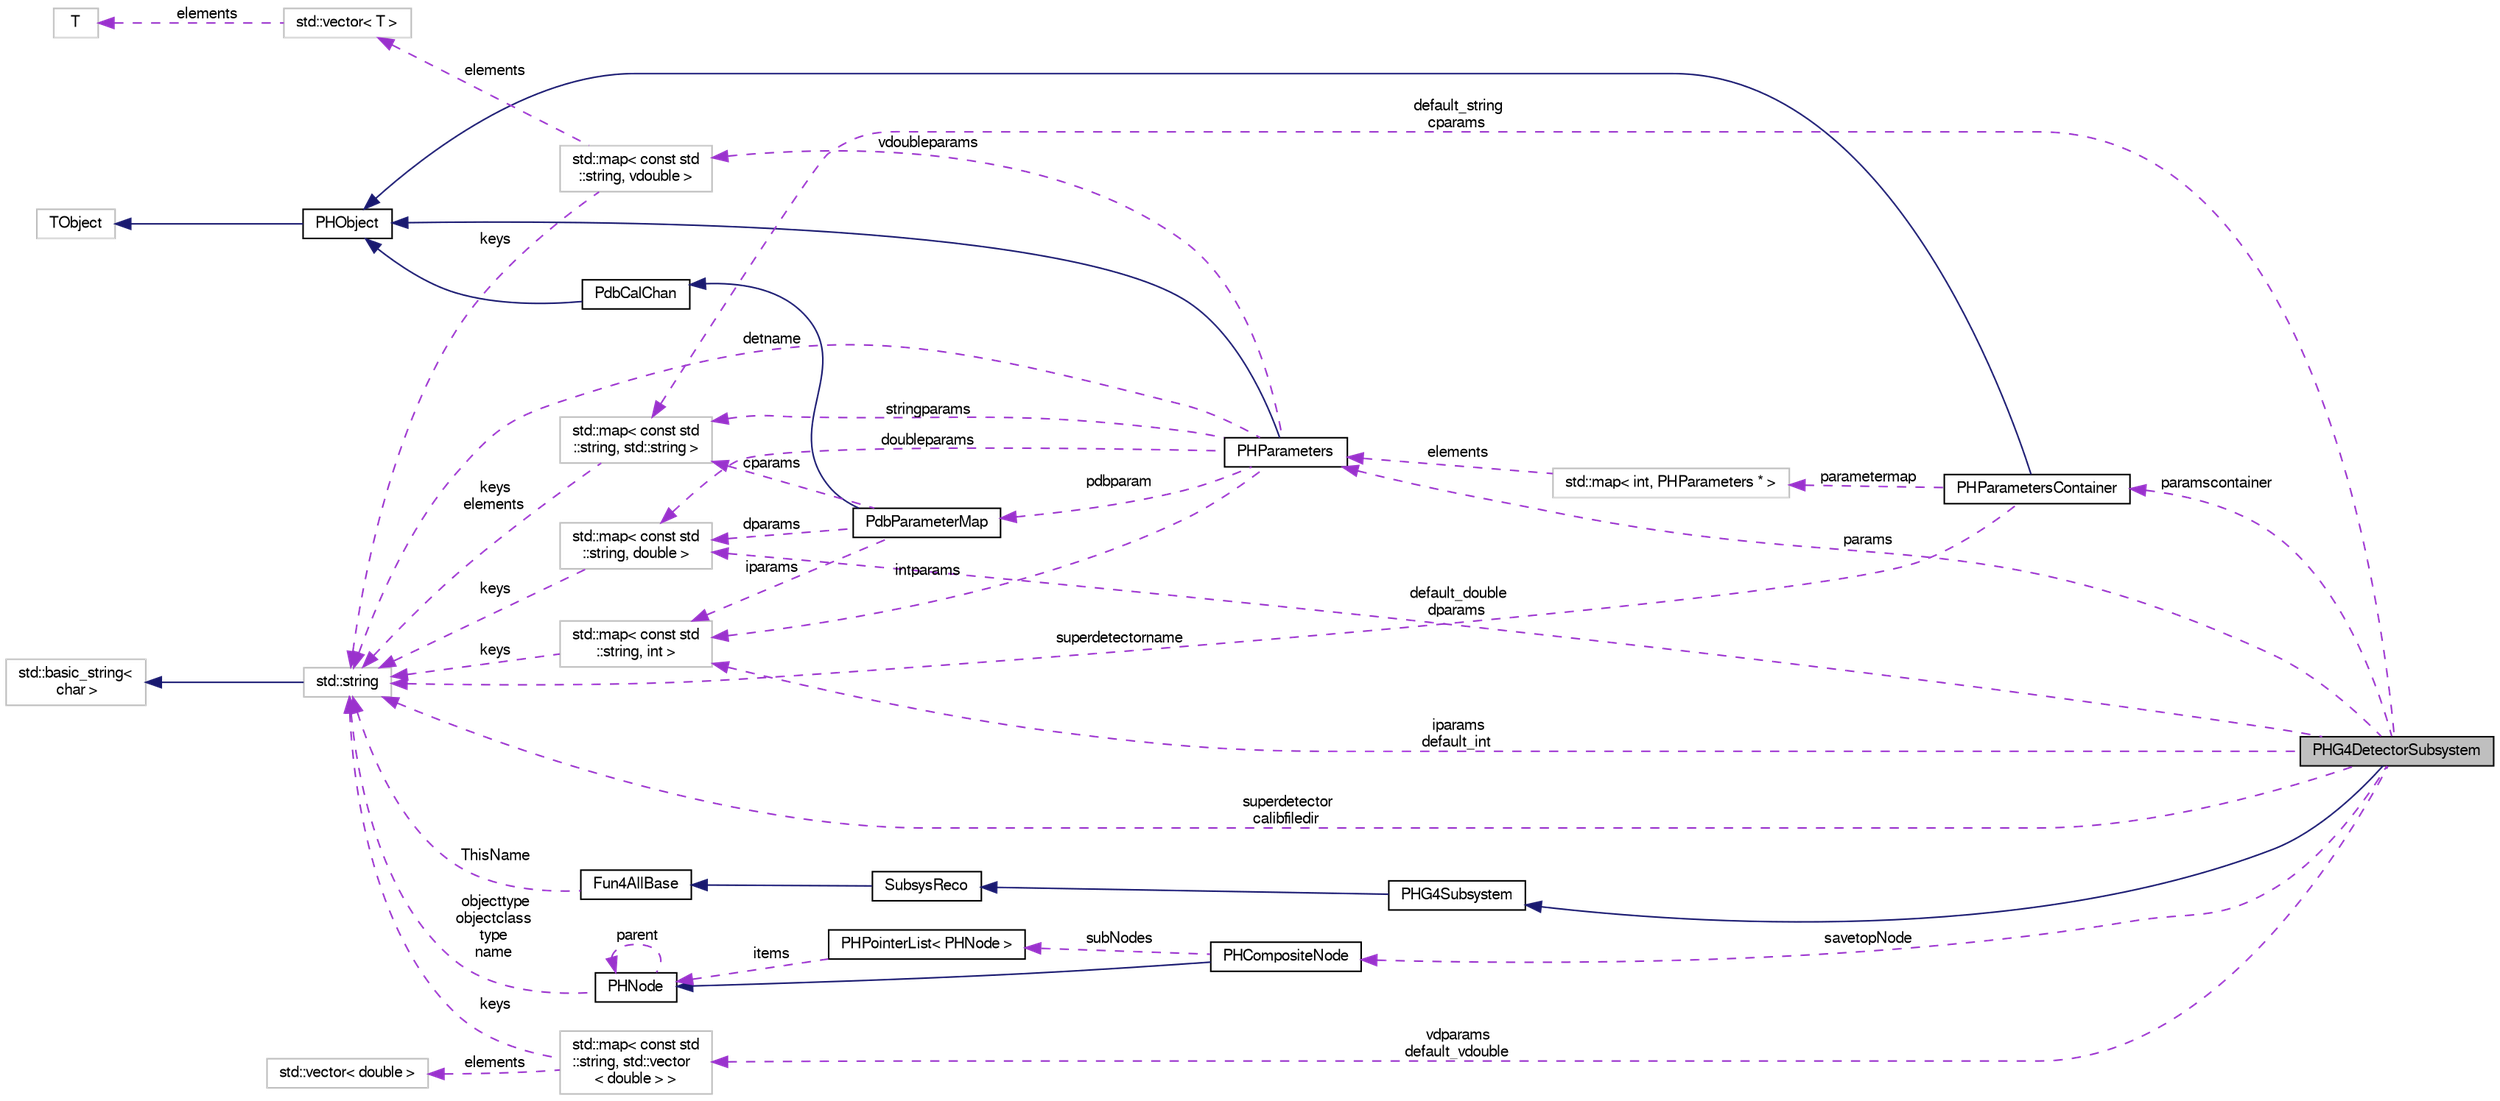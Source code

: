 digraph "PHG4DetectorSubsystem"
{
  bgcolor="transparent";
  edge [fontname="FreeSans",fontsize="10",labelfontname="FreeSans",labelfontsize="10"];
  node [fontname="FreeSans",fontsize="10",shape=record];
  rankdir="LR";
  Node1 [label="PHG4DetectorSubsystem",height=0.2,width=0.4,color="black", fillcolor="grey75", style="filled" fontcolor="black"];
  Node2 -> Node1 [dir="back",color="midnightblue",fontsize="10",style="solid",fontname="FreeSans"];
  Node2 [label="PHG4Subsystem",height=0.2,width=0.4,color="black",URL="$db/df7/classPHG4Subsystem.html"];
  Node3 -> Node2 [dir="back",color="midnightblue",fontsize="10",style="solid",fontname="FreeSans"];
  Node3 [label="SubsysReco",height=0.2,width=0.4,color="black",URL="$d0/d32/classSubsysReco.html"];
  Node4 -> Node3 [dir="back",color="midnightblue",fontsize="10",style="solid",fontname="FreeSans"];
  Node4 [label="Fun4AllBase",height=0.2,width=0.4,color="black",URL="$d5/dec/classFun4AllBase.html"];
  Node5 -> Node4 [dir="back",color="darkorchid3",fontsize="10",style="dashed",label=" ThisName" ,fontname="FreeSans"];
  Node5 [label="std::string",height=0.2,width=0.4,color="grey75",tooltip="STL class. "];
  Node6 -> Node5 [dir="back",color="midnightblue",fontsize="10",style="solid",fontname="FreeSans"];
  Node6 [label="std::basic_string\<\l char \>",height=0.2,width=0.4,color="grey75",tooltip="STL class. "];
  Node7 -> Node1 [dir="back",color="darkorchid3",fontsize="10",style="dashed",label=" default_double\ndparams" ,fontname="FreeSans"];
  Node7 [label="std::map\< const std\l::string, double \>",height=0.2,width=0.4,color="grey75"];
  Node5 -> Node7 [dir="back",color="darkorchid3",fontsize="10",style="dashed",label=" keys" ,fontname="FreeSans"];
  Node8 -> Node1 [dir="back",color="darkorchid3",fontsize="10",style="dashed",label=" iparams\ndefault_int" ,fontname="FreeSans"];
  Node8 [label="std::map\< const std\l::string, int \>",height=0.2,width=0.4,color="grey75"];
  Node5 -> Node8 [dir="back",color="darkorchid3",fontsize="10",style="dashed",label=" keys" ,fontname="FreeSans"];
  Node9 -> Node1 [dir="back",color="darkorchid3",fontsize="10",style="dashed",label=" params" ,fontname="FreeSans"];
  Node9 [label="PHParameters",height=0.2,width=0.4,color="black",URL="$dd/dae/classPHParameters.html"];
  Node10 -> Node9 [dir="back",color="midnightblue",fontsize="10",style="solid",fontname="FreeSans"];
  Node10 [label="PHObject",height=0.2,width=0.4,color="black",URL="$d9/d24/classPHObject.html"];
  Node11 -> Node10 [dir="back",color="midnightblue",fontsize="10",style="solid",fontname="FreeSans"];
  Node11 [label="TObject",height=0.2,width=0.4,color="grey75"];
  Node7 -> Node9 [dir="back",color="darkorchid3",fontsize="10",style="dashed",label=" doubleparams" ,fontname="FreeSans"];
  Node8 -> Node9 [dir="back",color="darkorchid3",fontsize="10",style="dashed",label=" intparams" ,fontname="FreeSans"];
  Node12 -> Node9 [dir="back",color="darkorchid3",fontsize="10",style="dashed",label=" pdbparam" ,fontname="FreeSans"];
  Node12 [label="PdbParameterMap",height=0.2,width=0.4,color="black",URL="$d8/d21/classPdbParameterMap.html"];
  Node13 -> Node12 [dir="back",color="midnightblue",fontsize="10",style="solid",fontname="FreeSans"];
  Node13 [label="PdbCalChan",height=0.2,width=0.4,color="black",URL="$d6/d4b/classPdbCalChan.html"];
  Node10 -> Node13 [dir="back",color="midnightblue",fontsize="10",style="solid",fontname="FreeSans"];
  Node7 -> Node12 [dir="back",color="darkorchid3",fontsize="10",style="dashed",label=" dparams" ,fontname="FreeSans"];
  Node8 -> Node12 [dir="back",color="darkorchid3",fontsize="10",style="dashed",label=" iparams" ,fontname="FreeSans"];
  Node14 -> Node12 [dir="back",color="darkorchid3",fontsize="10",style="dashed",label=" cparams" ,fontname="FreeSans"];
  Node14 [label="std::map\< const std\l::string, std::string \>",height=0.2,width=0.4,color="grey75"];
  Node5 -> Node14 [dir="back",color="darkorchid3",fontsize="10",style="dashed",label=" keys\nelements" ,fontname="FreeSans"];
  Node14 -> Node9 [dir="back",color="darkorchid3",fontsize="10",style="dashed",label=" stringparams" ,fontname="FreeSans"];
  Node5 -> Node9 [dir="back",color="darkorchid3",fontsize="10",style="dashed",label=" detname" ,fontname="FreeSans"];
  Node15 -> Node9 [dir="back",color="darkorchid3",fontsize="10",style="dashed",label=" vdoubleparams" ,fontname="FreeSans"];
  Node15 [label="std::map\< const std\l::string, vdouble \>",height=0.2,width=0.4,color="grey75"];
  Node5 -> Node15 [dir="back",color="darkorchid3",fontsize="10",style="dashed",label=" keys" ,fontname="FreeSans"];
  Node16 -> Node15 [dir="back",color="darkorchid3",fontsize="10",style="dashed",label=" elements" ,fontname="FreeSans"];
  Node16 [label="std::vector\< T \>",height=0.2,width=0.4,color="grey75",tooltip="STL class. "];
  Node17 -> Node16 [dir="back",color="darkorchid3",fontsize="10",style="dashed",label=" elements" ,fontname="FreeSans"];
  Node17 [label="T",height=0.2,width=0.4,color="grey75"];
  Node14 -> Node1 [dir="back",color="darkorchid3",fontsize="10",style="dashed",label=" default_string\ncparams" ,fontname="FreeSans"];
  Node5 -> Node1 [dir="back",color="darkorchid3",fontsize="10",style="dashed",label=" superdetector\ncalibfiledir" ,fontname="FreeSans"];
  Node18 -> Node1 [dir="back",color="darkorchid3",fontsize="10",style="dashed",label=" paramscontainer" ,fontname="FreeSans"];
  Node18 [label="PHParametersContainer",height=0.2,width=0.4,color="black",URL="$d7/d6b/classPHParametersContainer.html"];
  Node10 -> Node18 [dir="back",color="midnightblue",fontsize="10",style="solid",fontname="FreeSans"];
  Node5 -> Node18 [dir="back",color="darkorchid3",fontsize="10",style="dashed",label=" superdetectorname" ,fontname="FreeSans"];
  Node19 -> Node18 [dir="back",color="darkorchid3",fontsize="10",style="dashed",label=" parametermap" ,fontname="FreeSans"];
  Node19 [label="std::map\< int, PHParameters * \>",height=0.2,width=0.4,color="grey75"];
  Node9 -> Node19 [dir="back",color="darkorchid3",fontsize="10",style="dashed",label=" elements" ,fontname="FreeSans"];
  Node20 -> Node1 [dir="back",color="darkorchid3",fontsize="10",style="dashed",label=" savetopNode" ,fontname="FreeSans"];
  Node20 [label="PHCompositeNode",height=0.2,width=0.4,color="black",URL="$d5/dca/classPHCompositeNode.html"];
  Node21 -> Node20 [dir="back",color="midnightblue",fontsize="10",style="solid",fontname="FreeSans"];
  Node21 [label="PHNode",height=0.2,width=0.4,color="black",URL="$dc/d82/classPHNode.html"];
  Node21 -> Node21 [dir="back",color="darkorchid3",fontsize="10",style="dashed",label=" parent" ,fontname="FreeSans"];
  Node5 -> Node21 [dir="back",color="darkorchid3",fontsize="10",style="dashed",label=" objecttype\nobjectclass\ntype\nname" ,fontname="FreeSans"];
  Node22 -> Node20 [dir="back",color="darkorchid3",fontsize="10",style="dashed",label=" subNodes" ,fontname="FreeSans"];
  Node22 [label="PHPointerList\< PHNode \>",height=0.2,width=0.4,color="black",URL="$d6/d86/classPHPointerList.html"];
  Node21 -> Node22 [dir="back",color="darkorchid3",fontsize="10",style="dashed",label=" items" ,fontname="FreeSans"];
  Node23 -> Node1 [dir="back",color="darkorchid3",fontsize="10",style="dashed",label=" vdparams\ndefault_vdouble" ,fontname="FreeSans"];
  Node23 [label="std::map\< const std\l::string, std::vector\l\< double \> \>",height=0.2,width=0.4,color="grey75"];
  Node5 -> Node23 [dir="back",color="darkorchid3",fontsize="10",style="dashed",label=" keys" ,fontname="FreeSans"];
  Node24 -> Node23 [dir="back",color="darkorchid3",fontsize="10",style="dashed",label=" elements" ,fontname="FreeSans"];
  Node24 [label="std::vector\< double \>",height=0.2,width=0.4,color="grey75"];
}
